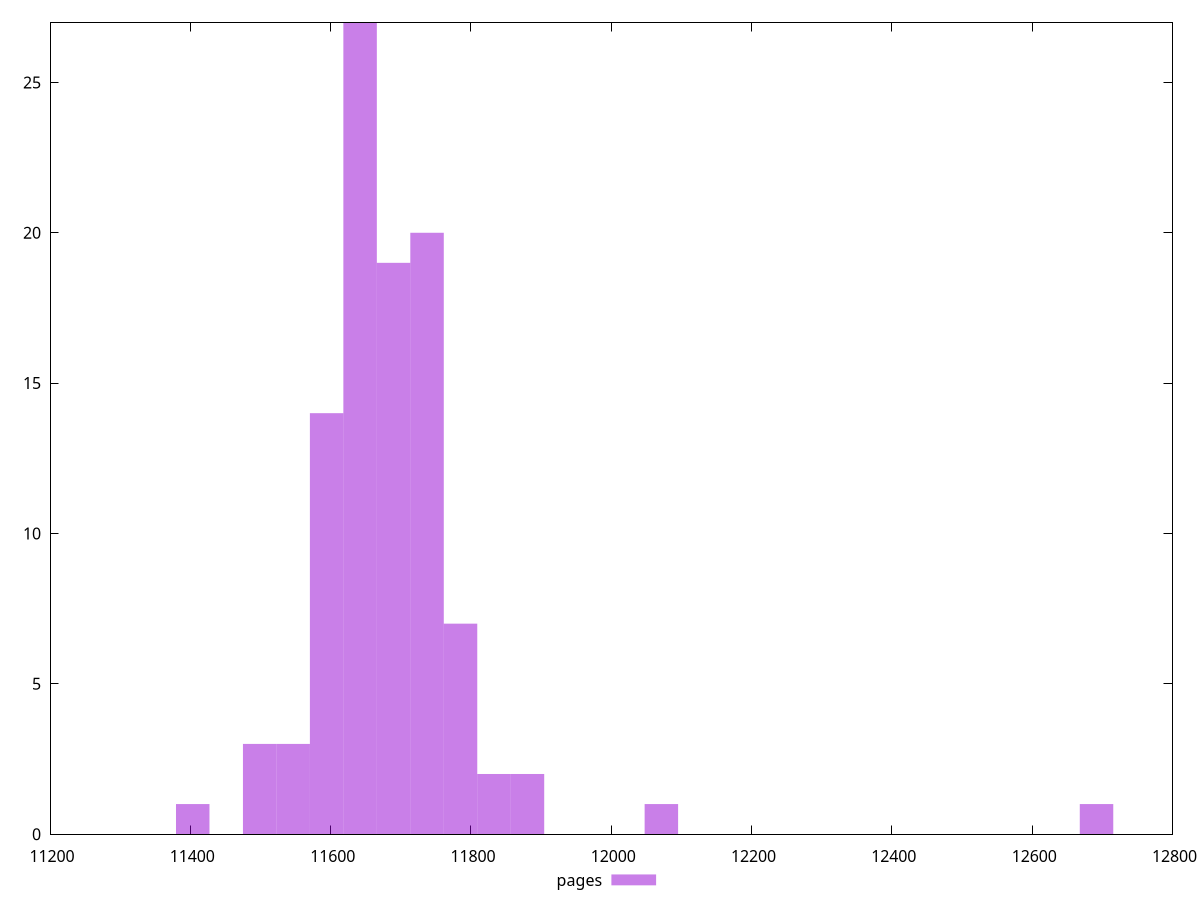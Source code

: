 $_pages <<EOF
12691.707311613365 1
11737.44360397326 20
11689.730418591256 19
11642.017233209252 27
11880.583160119277 2
11594.304047827247 14
11546.59086244524 3
11785.156789355267 7
11498.877677063236 3
11832.869974737272 2
12071.435901647297 1
11403.451306299226 1
EOF
set key outside below
set terminal pngcairo
set output "report_00006_2020-11-02T20-21-41.718Z/interactive/pages//raw_hist.png"
set yrange [0:27]
set boxwidth 47.71318538200513
set style fill transparent solid 0.5 noborder
plot $_pages title "pages" with boxes ,